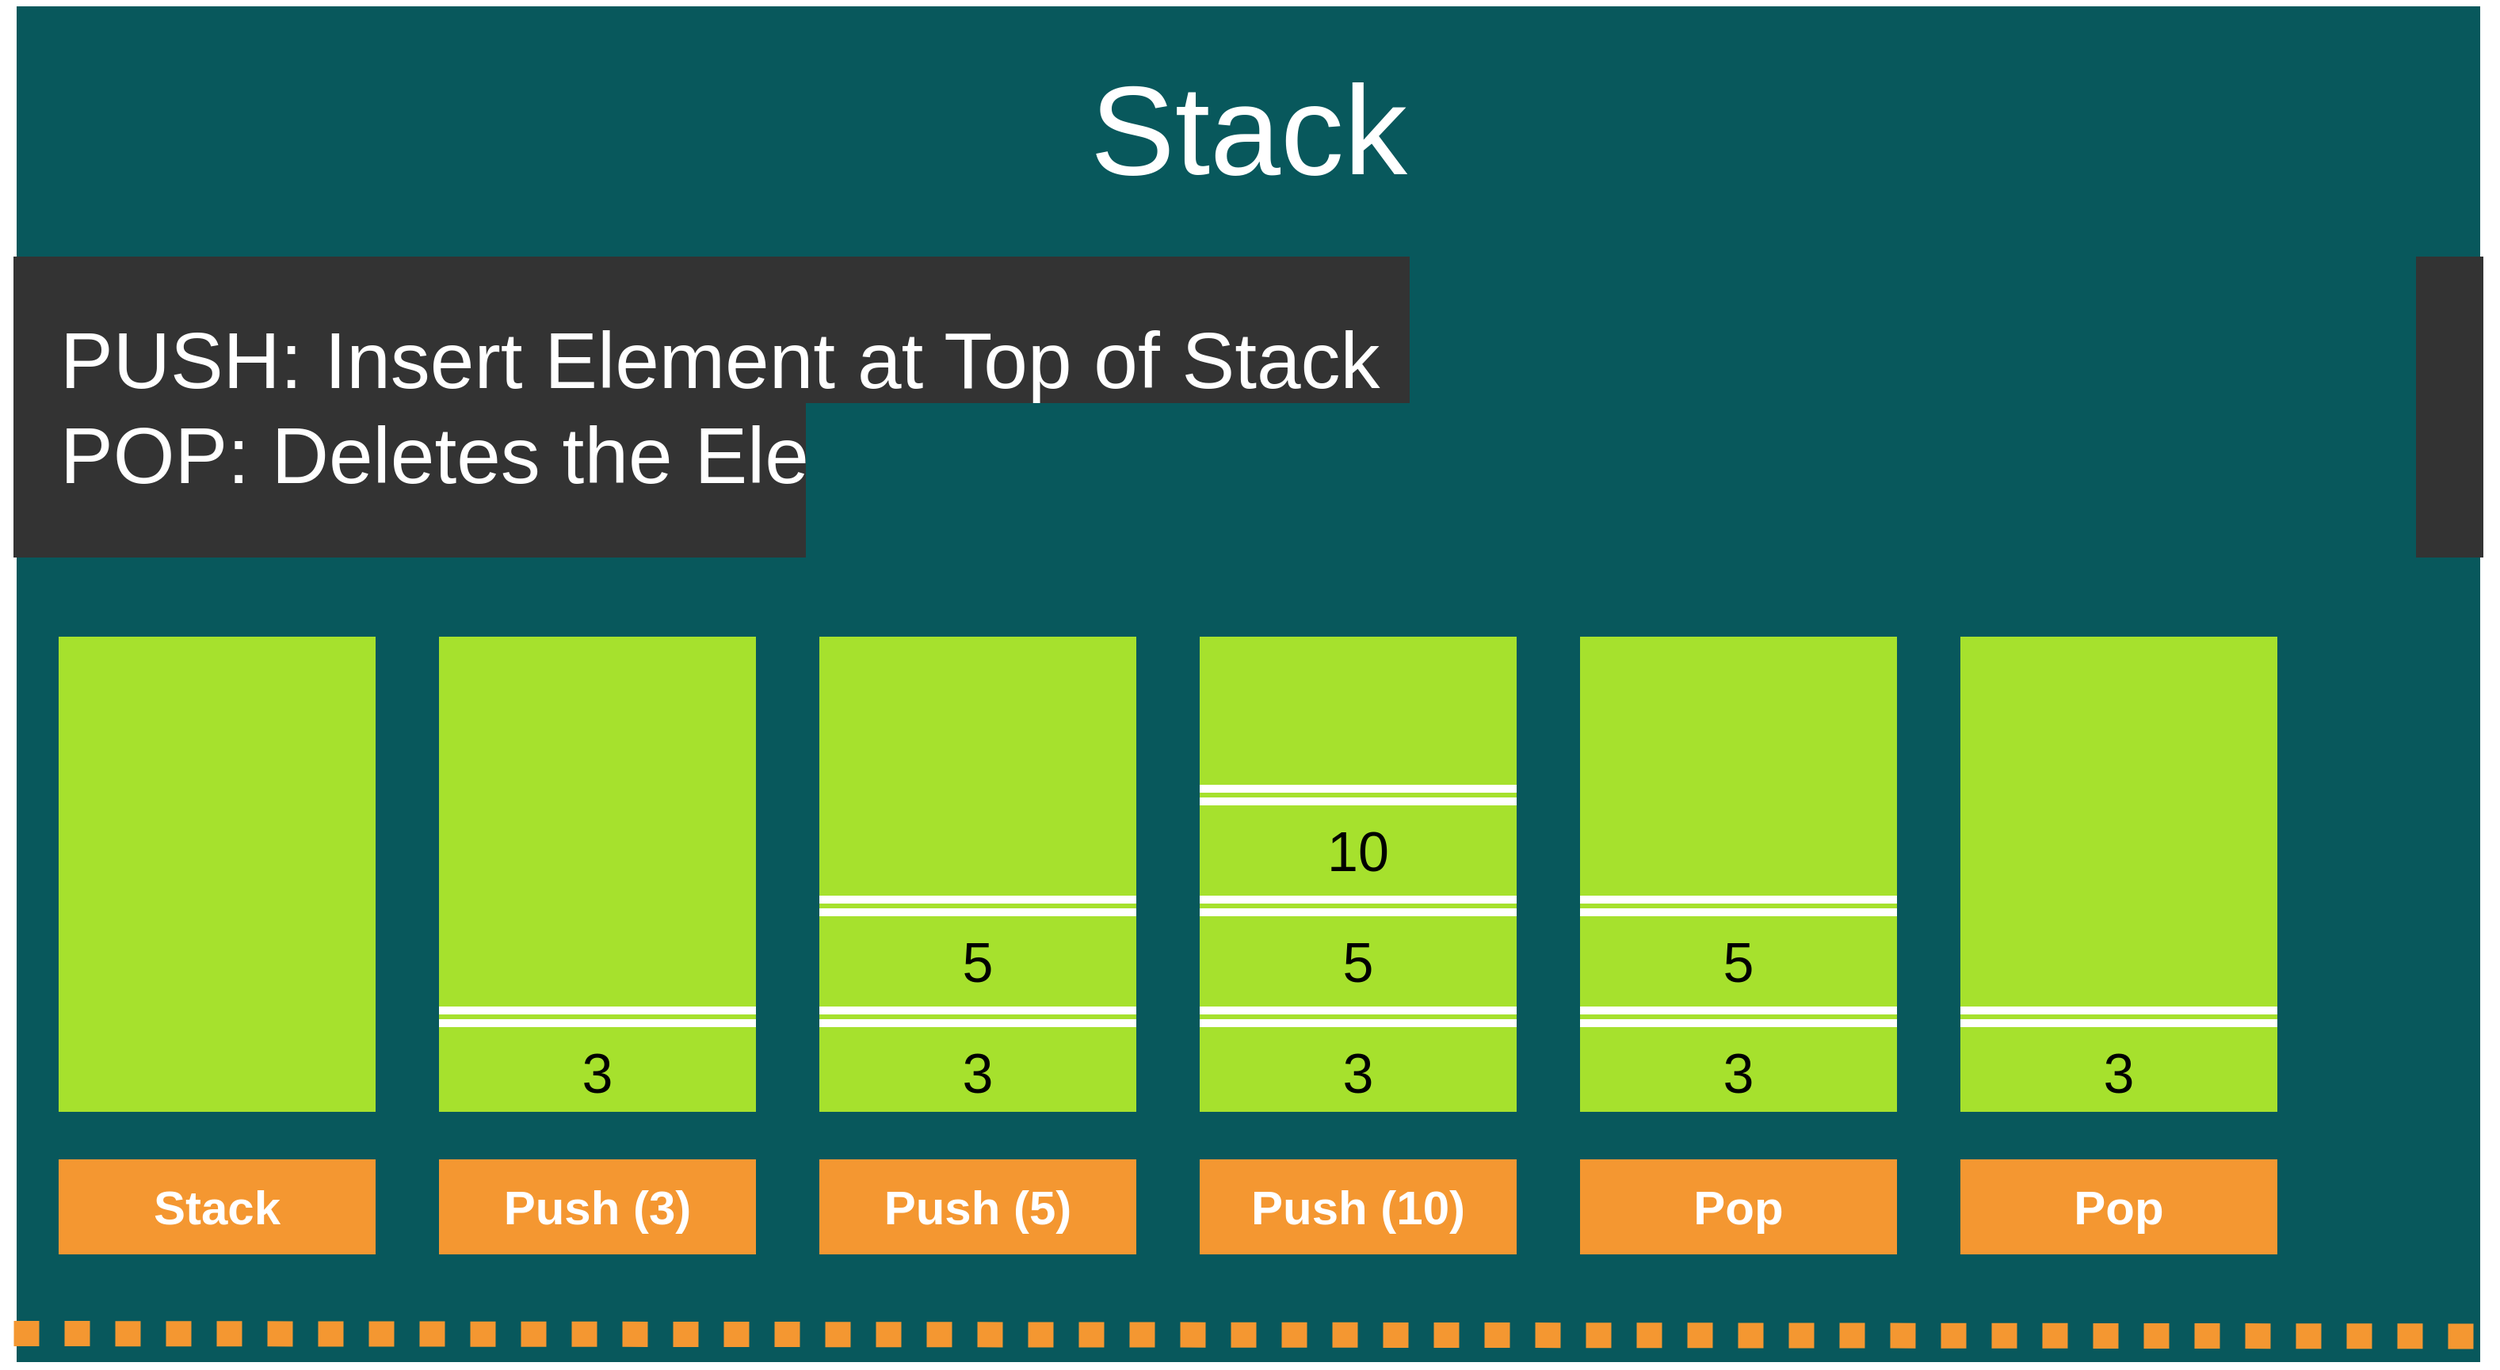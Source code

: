 <mxfile version="13.7.3" type="device"><diagram name="Page-1" id="5348f1db-0dfa-24cf-5d06-2057accb5106"><mxGraphModel dx="4597.5" dy="1690" grid="1" gridSize="10" guides="1" tooltips="1" connect="1" arrows="1" fold="1" page="1" pageScale="1.5" pageWidth="1169" pageHeight="1654" background="#ffffff" math="0" shadow="0"><root><mxCell id="0" style=";html=1;"/><mxCell id="1" style=";html=1;" parent="0"/><mxCell id="55dd390204d0f602-3" value="" style="whiteSpace=wrap;html=1;rounded=0;shadow=0;dashed=0;strokeWidth=4;fillColor=#08585C;gradientColor=none;fontFamily=Helvetica;fontSize=100;fontColor=#FFFFFF;align=center;strokeColor=#FFFFFF;" parent="1" vertex="1"><mxGeometry x="1.5" y="150" width="1558.5" height="860" as="geometry"/></mxCell><mxCell id="55dd390204d0f602-1" value="&lt;span style=&quot;font-size: 50px; text-align: center;&quot;&gt;PUSH: Insert Element at Top of Stack&lt;br style=&quot;font-size: 50px;&quot;&gt;&lt;/span&gt;&lt;span style=&quot;font-size: 50px; text-align: center;&quot;&gt;POP: Deletes the Element at Top of Stack&lt;/span&gt;&lt;span style=&quot;font-size: 50px; text-align: center;&quot;&gt;&lt;br style=&quot;font-size: 50px;&quot;&gt;&lt;/span&gt;" style="whiteSpace=wrap;html=1;rounded=0;shadow=0;dashed=0;strokeColor=none;strokeWidth=4;fillColor=#333333;gradientColor=none;fontFamily=Helvetica;fontSize=50;fontColor=#FFFFFF;align=left;horizontal=1;verticalAlign=middle;spacing=0;spacingLeft=29;" parent="1" vertex="1"><mxGeometry x="1.5" y="310" width="1558.5" height="190" as="geometry"/></mxCell><mxCell id="JeVxlRcWvPe69Og4XCLV-27" value="&lt;font&gt;&lt;br&gt;&lt;br&gt;&lt;br&gt;&lt;br&gt;&lt;br&gt;&lt;div style=&quot;text-align: left&quot;&gt;&lt;span style=&quot;font-size: 35px&quot;&gt;&lt;br&gt;&lt;/span&gt;&lt;/div&gt;&lt;div style=&quot;text-align: left&quot;&gt;&lt;span style=&quot;font-size: 35px&quot;&gt;&lt;br&gt;&lt;/span&gt;&lt;/div&gt;&lt;div style=&quot;text-align: left&quot;&gt;&lt;span style=&quot;font-size: 35px&quot;&gt;&lt;br&gt;&lt;/span&gt;&lt;/div&gt;&lt;div style=&quot;text-align: left&quot;&gt;&lt;span style=&quot;font-size: 35px&quot;&gt;&lt;br&gt;&lt;/span&gt;&lt;/div&gt;&lt;div style=&quot;text-align: left&quot;&gt;&lt;span style=&quot;font-size: 35px&quot;&gt;&lt;br&gt;&lt;/span&gt;&lt;/div&gt;&lt;div style=&quot;text-align: left&quot;&gt;&lt;br&gt;&lt;/div&gt;&lt;/font&gt;" style="rounded=0;whiteSpace=wrap;html=1;strokeWidth=10;strokeColor=none;noLabel=1;fontColor=none;labelBackgroundColor=none;fillColor=#A6E12D;" vertex="1" parent="1"><mxGeometry x="30" y="550" width="200" height="300" as="geometry"/></mxCell><mxCell id="JeVxlRcWvPe69Og4XCLV-81" value="&lt;font style=&quot;font-size: 80px&quot; color=&quot;#ffffff&quot;&gt;Stack&lt;/font&gt;" style="text;html=1;strokeColor=none;fillColor=none;align=center;verticalAlign=middle;whiteSpace=wrap;rounded=0;shadow=0;sketch=0;" vertex="1" parent="1"><mxGeometry x="760.75" y="220" width="40" height="20" as="geometry"/></mxCell><mxCell id="JeVxlRcWvPe69Og4XCLV-93" value="Stack" style="whiteSpace=wrap;html=1;rounded=0;shadow=0;dashed=0;strokeColor=none;strokeWidth=4;fillColor=#F49731;gradientColor=none;fontFamily=Helvetica;fontSize=30;fontColor=#FFFFFF;align=center;fontStyle=1" vertex="1" parent="1"><mxGeometry x="30" y="880" width="200" height="60" as="geometry"/></mxCell><mxCell id="JeVxlRcWvPe69Og4XCLV-99" value="" style="endArrow=none;html=1;dashed=1;dashPattern=1 1;labelBackgroundColor=none;strokeColor=#F49731;fontFamily=Helvetica;fontSize=100;fontColor=#FFFFFF;strokeWidth=16;exitX=0.001;exitY=0.936;exitDx=0;exitDy=0;exitPerimeter=0;entryX=1.001;entryY=0.938;entryDx=0;entryDy=0;entryPerimeter=0;" edge="1" parent="1"><mxGeometry width="50" height="50" relative="1" as="geometry"><mxPoint x="1.748" y="990" as="sourcePoint"/><mxPoint x="1560.248" y="991.72" as="targetPoint"/></mxGeometry></mxCell><mxCell id="JeVxlRcWvPe69Og4XCLV-100" value="Push (3)" style="whiteSpace=wrap;html=1;rounded=0;shadow=0;dashed=0;strokeColor=none;strokeWidth=4;fillColor=#F49731;gradientColor=none;fontFamily=Helvetica;fontSize=30;fontColor=#FFFFFF;align=center;fontStyle=1" vertex="1" parent="1"><mxGeometry x="270" y="880" width="200" height="60" as="geometry"/></mxCell><mxCell id="JeVxlRcWvPe69Og4XCLV-101" value="Push (5)" style="whiteSpace=wrap;html=1;rounded=0;shadow=0;dashed=0;strokeColor=none;strokeWidth=4;fillColor=#F49731;gradientColor=none;fontFamily=Helvetica;fontSize=30;fontColor=#FFFFFF;align=center;fontStyle=1" vertex="1" parent="1"><mxGeometry x="510" y="880" width="200" height="60" as="geometry"/></mxCell><mxCell id="JeVxlRcWvPe69Og4XCLV-102" value="Push (10)" style="whiteSpace=wrap;html=1;rounded=0;shadow=0;dashed=0;strokeColor=none;strokeWidth=4;fillColor=#F49731;gradientColor=none;fontFamily=Helvetica;fontSize=30;fontColor=#FFFFFF;align=center;fontStyle=1" vertex="1" parent="1"><mxGeometry x="750" y="880" width="200" height="60" as="geometry"/></mxCell><mxCell id="JeVxlRcWvPe69Og4XCLV-103" value="Pop" style="whiteSpace=wrap;html=1;rounded=0;shadow=0;dashed=0;strokeColor=none;strokeWidth=4;fillColor=#F49731;gradientColor=none;fontFamily=Helvetica;fontSize=30;fontColor=#FFFFFF;align=center;fontStyle=1" vertex="1" parent="1"><mxGeometry x="990" y="880" width="200" height="60" as="geometry"/></mxCell><mxCell id="JeVxlRcWvPe69Og4XCLV-104" value="Pop" style="whiteSpace=wrap;html=1;rounded=0;shadow=0;dashed=0;strokeColor=none;strokeWidth=4;fillColor=#F49731;gradientColor=none;fontFamily=Helvetica;fontSize=30;fontColor=#FFFFFF;align=center;fontStyle=1" vertex="1" parent="1"><mxGeometry x="1230" y="880" width="200" height="60" as="geometry"/></mxCell><mxCell id="JeVxlRcWvPe69Og4XCLV-105" value="&lt;font&gt;&lt;br&gt;&lt;br&gt;&lt;br&gt;&lt;br&gt;&lt;br&gt;&lt;div style=&quot;text-align: left&quot;&gt;&lt;span style=&quot;font-size: 35px&quot;&gt;&lt;br&gt;&lt;/span&gt;&lt;/div&gt;&lt;div style=&quot;text-align: left&quot;&gt;&lt;span style=&quot;font-size: 35px&quot;&gt;&lt;br&gt;&lt;/span&gt;&lt;/div&gt;&lt;div style=&quot;text-align: left&quot;&gt;&lt;span style=&quot;font-size: 35px&quot;&gt;&lt;br&gt;&lt;/span&gt;&lt;/div&gt;&lt;div style=&quot;text-align: left&quot;&gt;&lt;span style=&quot;font-size: 35px&quot;&gt;&lt;br&gt;&lt;/span&gt;&lt;/div&gt;&lt;div style=&quot;text-align: left&quot;&gt;&lt;span style=&quot;font-size: 35px&quot;&gt;&lt;br&gt;&lt;/span&gt;&lt;/div&gt;&lt;div style=&quot;text-align: left&quot;&gt;&lt;br&gt;&lt;/div&gt;&lt;/font&gt;" style="rounded=0;whiteSpace=wrap;html=1;strokeWidth=10;strokeColor=none;noLabel=1;fontColor=none;labelBackgroundColor=none;fillColor=#A6E12D;" vertex="1" parent="1"><mxGeometry x="270" y="550" width="200" height="300" as="geometry"/></mxCell><mxCell id="JeVxlRcWvPe69Og4XCLV-106" value="&lt;font&gt;&lt;br&gt;&lt;br&gt;&lt;br&gt;&lt;br&gt;&lt;br&gt;&lt;div style=&quot;text-align: left&quot;&gt;&lt;span style=&quot;font-size: 35px&quot;&gt;&lt;br&gt;&lt;/span&gt;&lt;/div&gt;&lt;div style=&quot;text-align: left&quot;&gt;&lt;span style=&quot;font-size: 35px&quot;&gt;&lt;br&gt;&lt;/span&gt;&lt;/div&gt;&lt;div style=&quot;text-align: left&quot;&gt;&lt;span style=&quot;font-size: 35px&quot;&gt;&lt;br&gt;&lt;/span&gt;&lt;/div&gt;&lt;div style=&quot;text-align: left&quot;&gt;&lt;span style=&quot;font-size: 35px&quot;&gt;&lt;br&gt;&lt;/span&gt;&lt;/div&gt;&lt;div style=&quot;text-align: left&quot;&gt;&lt;span style=&quot;font-size: 35px&quot;&gt;&lt;br&gt;&lt;/span&gt;&lt;/div&gt;&lt;div style=&quot;text-align: left&quot;&gt;&lt;br&gt;&lt;/div&gt;&lt;/font&gt;" style="rounded=0;whiteSpace=wrap;html=1;strokeWidth=10;strokeColor=none;noLabel=1;fontColor=none;labelBackgroundColor=none;fillColor=#A6E12D;" vertex="1" parent="1"><mxGeometry x="510" y="550" width="200" height="300" as="geometry"/></mxCell><mxCell id="JeVxlRcWvPe69Og4XCLV-107" value="&lt;font&gt;&lt;br&gt;&lt;br&gt;&lt;br&gt;&lt;br&gt;&lt;br&gt;&lt;div style=&quot;text-align: left&quot;&gt;&lt;span style=&quot;font-size: 35px&quot;&gt;&lt;br&gt;&lt;/span&gt;&lt;/div&gt;&lt;div style=&quot;text-align: left&quot;&gt;&lt;span style=&quot;font-size: 35px&quot;&gt;&lt;br&gt;&lt;/span&gt;&lt;/div&gt;&lt;div style=&quot;text-align: left&quot;&gt;&lt;span style=&quot;font-size: 35px&quot;&gt;&lt;br&gt;&lt;/span&gt;&lt;/div&gt;&lt;div style=&quot;text-align: left&quot;&gt;&lt;span style=&quot;font-size: 35px&quot;&gt;&lt;br&gt;&lt;/span&gt;&lt;/div&gt;&lt;div style=&quot;text-align: left&quot;&gt;&lt;span style=&quot;font-size: 35px&quot;&gt;&lt;br&gt;&lt;/span&gt;&lt;/div&gt;&lt;div style=&quot;text-align: left&quot;&gt;&lt;br&gt;&lt;/div&gt;&lt;/font&gt;" style="rounded=0;whiteSpace=wrap;html=1;strokeWidth=10;strokeColor=none;noLabel=1;fontColor=none;labelBackgroundColor=none;fillColor=#A6E12D;" vertex="1" parent="1"><mxGeometry x="750" y="550" width="200" height="300" as="geometry"/></mxCell><mxCell id="JeVxlRcWvPe69Og4XCLV-111" value="" style="shape=link;html=1;strokeColor=#FFFFFF;strokeWidth=5;fontSize=50;fontColor=none;" edge="1" parent="1"><mxGeometry width="100" relative="1" as="geometry"><mxPoint x="270" y="790" as="sourcePoint"/><mxPoint x="470" y="790" as="targetPoint"/></mxGeometry></mxCell><mxCell id="JeVxlRcWvPe69Og4XCLV-113" value="" style="shape=link;html=1;strokeColor=#FFFFFF;strokeWidth=5;fontSize=50;fontColor=none;" edge="1" parent="1"><mxGeometry width="100" relative="1" as="geometry"><mxPoint x="510" y="790" as="sourcePoint"/><mxPoint x="710" y="790" as="targetPoint"/></mxGeometry></mxCell><mxCell id="JeVxlRcWvPe69Og4XCLV-114" value="" style="shape=link;html=1;strokeColor=#FFFFFF;strokeWidth=5;fontSize=50;fontColor=none;" edge="1" parent="1"><mxGeometry width="100" relative="1" as="geometry"><mxPoint x="510" y="720" as="sourcePoint"/><mxPoint x="710" y="720" as="targetPoint"/></mxGeometry></mxCell><mxCell id="JeVxlRcWvPe69Og4XCLV-116" value="" style="shape=link;html=1;strokeColor=#FFFFFF;strokeWidth=5;fontSize=50;fontColor=none;" edge="1" parent="1"><mxGeometry width="100" relative="1" as="geometry"><mxPoint x="750" y="790" as="sourcePoint"/><mxPoint x="950" y="790" as="targetPoint"/></mxGeometry></mxCell><mxCell id="JeVxlRcWvPe69Og4XCLV-117" value="" style="shape=link;html=1;strokeColor=#FFFFFF;strokeWidth=5;fontSize=50;fontColor=none;" edge="1" parent="1"><mxGeometry width="100" relative="1" as="geometry"><mxPoint x="750" y="720" as="sourcePoint"/><mxPoint x="950" y="720" as="targetPoint"/></mxGeometry></mxCell><mxCell id="JeVxlRcWvPe69Og4XCLV-119" value="" style="shape=link;html=1;strokeColor=#FFFFFF;strokeWidth=5;fontSize=50;fontColor=none;" edge="1" parent="1"><mxGeometry width="100" relative="1" as="geometry"><mxPoint x="750" y="650.0" as="sourcePoint"/><mxPoint x="950" y="650.0" as="targetPoint"/></mxGeometry></mxCell><mxCell id="JeVxlRcWvPe69Og4XCLV-122" value="&lt;font style=&quot;font-size: 35px&quot;&gt;3&lt;/font&gt;" style="text;html=1;strokeColor=none;fillColor=none;align=center;verticalAlign=middle;whiteSpace=wrap;rounded=0;shadow=0;labelBackgroundColor=none;sketch=0;fontSize=50;fontColor=none;" vertex="1" parent="1"><mxGeometry x="350" y="810" width="40" height="20" as="geometry"/></mxCell><mxCell id="JeVxlRcWvPe69Og4XCLV-124" value="&lt;span style=&quot;font-size: 35px&quot;&gt;3&lt;/span&gt;" style="text;html=1;strokeColor=none;fillColor=none;align=center;verticalAlign=middle;whiteSpace=wrap;rounded=0;shadow=0;labelBackgroundColor=none;sketch=0;fontSize=50;fontColor=none;" vertex="1" parent="1"><mxGeometry x="590" y="810" width="40" height="20" as="geometry"/></mxCell><mxCell id="JeVxlRcWvPe69Og4XCLV-125" value="&lt;span style=&quot;font-size: 35px&quot;&gt;5&lt;/span&gt;" style="text;html=1;strokeColor=none;fillColor=none;align=center;verticalAlign=middle;whiteSpace=wrap;rounded=0;shadow=0;labelBackgroundColor=none;sketch=0;fontSize=50;fontColor=none;" vertex="1" parent="1"><mxGeometry x="590" y="740" width="40" height="20" as="geometry"/></mxCell><mxCell id="JeVxlRcWvPe69Og4XCLV-127" value="&lt;span style=&quot;font-size: 35px&quot;&gt;3&lt;/span&gt;" style="text;html=1;strokeColor=none;fillColor=none;align=center;verticalAlign=middle;whiteSpace=wrap;rounded=0;shadow=0;labelBackgroundColor=none;sketch=0;fontSize=50;fontColor=none;" vertex="1" parent="1"><mxGeometry x="830" y="810" width="40" height="20" as="geometry"/></mxCell><mxCell id="JeVxlRcWvPe69Og4XCLV-128" value="&lt;span style=&quot;font-size: 35px&quot;&gt;5&lt;/span&gt;" style="text;html=1;strokeColor=none;fillColor=none;align=center;verticalAlign=middle;whiteSpace=wrap;rounded=0;shadow=0;labelBackgroundColor=none;sketch=0;fontSize=50;fontColor=none;" vertex="1" parent="1"><mxGeometry x="830" y="740" width="40" height="20" as="geometry"/></mxCell><mxCell id="JeVxlRcWvPe69Og4XCLV-129" value="&lt;span style=&quot;font-size: 35px&quot;&gt;10&lt;/span&gt;" style="text;html=1;strokeColor=none;fillColor=none;align=center;verticalAlign=middle;whiteSpace=wrap;rounded=0;shadow=0;labelBackgroundColor=none;sketch=0;fontSize=50;fontColor=none;" vertex="1" parent="1"><mxGeometry x="830" y="670" width="40" height="20" as="geometry"/></mxCell><mxCell id="JeVxlRcWvPe69Og4XCLV-130" value="&lt;font&gt;&lt;br&gt;&lt;br&gt;&lt;br&gt;&lt;br&gt;&lt;br&gt;&lt;div style=&quot;text-align: left&quot;&gt;&lt;span style=&quot;font-size: 35px&quot;&gt;&lt;br&gt;&lt;/span&gt;&lt;/div&gt;&lt;div style=&quot;text-align: left&quot;&gt;&lt;span style=&quot;font-size: 35px&quot;&gt;&lt;br&gt;&lt;/span&gt;&lt;/div&gt;&lt;div style=&quot;text-align: left&quot;&gt;&lt;span style=&quot;font-size: 35px&quot;&gt;&lt;br&gt;&lt;/span&gt;&lt;/div&gt;&lt;div style=&quot;text-align: left&quot;&gt;&lt;span style=&quot;font-size: 35px&quot;&gt;&lt;br&gt;&lt;/span&gt;&lt;/div&gt;&lt;div style=&quot;text-align: left&quot;&gt;&lt;span style=&quot;font-size: 35px&quot;&gt;&lt;br&gt;&lt;/span&gt;&lt;/div&gt;&lt;div style=&quot;text-align: left&quot;&gt;&lt;br&gt;&lt;/div&gt;&lt;/font&gt;" style="rounded=0;whiteSpace=wrap;html=1;strokeWidth=10;strokeColor=none;noLabel=1;fontColor=none;labelBackgroundColor=none;fillColor=#A6E12D;" vertex="1" parent="1"><mxGeometry x="990" y="550" width="200" height="300" as="geometry"/></mxCell><mxCell id="JeVxlRcWvPe69Og4XCLV-131" value="" style="shape=link;html=1;strokeColor=#FFFFFF;strokeWidth=5;fontSize=50;fontColor=none;" edge="1" parent="1"><mxGeometry width="100" relative="1" as="geometry"><mxPoint x="990" y="790" as="sourcePoint"/><mxPoint x="1190" y="790" as="targetPoint"/></mxGeometry></mxCell><mxCell id="JeVxlRcWvPe69Og4XCLV-132" value="" style="shape=link;html=1;strokeColor=#FFFFFF;strokeWidth=5;fontSize=50;fontColor=none;" edge="1" parent="1"><mxGeometry width="100" relative="1" as="geometry"><mxPoint x="990" y="720" as="sourcePoint"/><mxPoint x="1190" y="720" as="targetPoint"/></mxGeometry></mxCell><mxCell id="JeVxlRcWvPe69Og4XCLV-133" value="&lt;span style=&quot;font-size: 35px&quot;&gt;3&lt;/span&gt;" style="text;html=1;strokeColor=none;fillColor=none;align=center;verticalAlign=middle;whiteSpace=wrap;rounded=0;shadow=0;labelBackgroundColor=none;sketch=0;fontSize=50;fontColor=none;" vertex="1" parent="1"><mxGeometry x="1070" y="810" width="40" height="20" as="geometry"/></mxCell><mxCell id="JeVxlRcWvPe69Og4XCLV-134" value="&lt;span style=&quot;font-size: 35px&quot;&gt;5&lt;/span&gt;" style="text;html=1;strokeColor=none;fillColor=none;align=center;verticalAlign=middle;whiteSpace=wrap;rounded=0;shadow=0;labelBackgroundColor=none;sketch=0;fontSize=50;fontColor=none;" vertex="1" parent="1"><mxGeometry x="1070" y="740" width="40" height="20" as="geometry"/></mxCell><mxCell id="JeVxlRcWvPe69Og4XCLV-137" value="&lt;font&gt;&lt;br&gt;&lt;br&gt;&lt;br&gt;&lt;br&gt;&lt;br&gt;&lt;div style=&quot;text-align: left&quot;&gt;&lt;span style=&quot;font-size: 35px&quot;&gt;&lt;br&gt;&lt;/span&gt;&lt;/div&gt;&lt;div style=&quot;text-align: left&quot;&gt;&lt;span style=&quot;font-size: 35px&quot;&gt;&lt;br&gt;&lt;/span&gt;&lt;/div&gt;&lt;div style=&quot;text-align: left&quot;&gt;&lt;span style=&quot;font-size: 35px&quot;&gt;&lt;br&gt;&lt;/span&gt;&lt;/div&gt;&lt;div style=&quot;text-align: left&quot;&gt;&lt;span style=&quot;font-size: 35px&quot;&gt;&lt;br&gt;&lt;/span&gt;&lt;/div&gt;&lt;div style=&quot;text-align: left&quot;&gt;&lt;span style=&quot;font-size: 35px&quot;&gt;&lt;br&gt;&lt;/span&gt;&lt;/div&gt;&lt;div style=&quot;text-align: left&quot;&gt;&lt;br&gt;&lt;/div&gt;&lt;/font&gt;" style="rounded=0;whiteSpace=wrap;html=1;strokeWidth=10;strokeColor=none;noLabel=1;fontColor=none;labelBackgroundColor=none;fillColor=#A6E12D;" vertex="1" parent="1"><mxGeometry x="1230" y="550" width="200" height="300" as="geometry"/></mxCell><mxCell id="JeVxlRcWvPe69Og4XCLV-138" value="" style="shape=link;html=1;strokeColor=#FFFFFF;strokeWidth=5;fontSize=50;fontColor=none;" edge="1" parent="1"><mxGeometry width="100" relative="1" as="geometry"><mxPoint x="1230.0" y="790" as="sourcePoint"/><mxPoint x="1430" y="790" as="targetPoint"/></mxGeometry></mxCell><mxCell id="JeVxlRcWvPe69Og4XCLV-139" value="&lt;font style=&quot;font-size: 35px&quot;&gt;3&lt;/font&gt;" style="text;html=1;strokeColor=none;fillColor=none;align=center;verticalAlign=middle;whiteSpace=wrap;rounded=0;shadow=0;labelBackgroundColor=none;sketch=0;fontSize=50;fontColor=none;" vertex="1" parent="1"><mxGeometry x="1310" y="810" width="40" height="20" as="geometry"/></mxCell></root></mxGraphModel></diagram></mxfile>